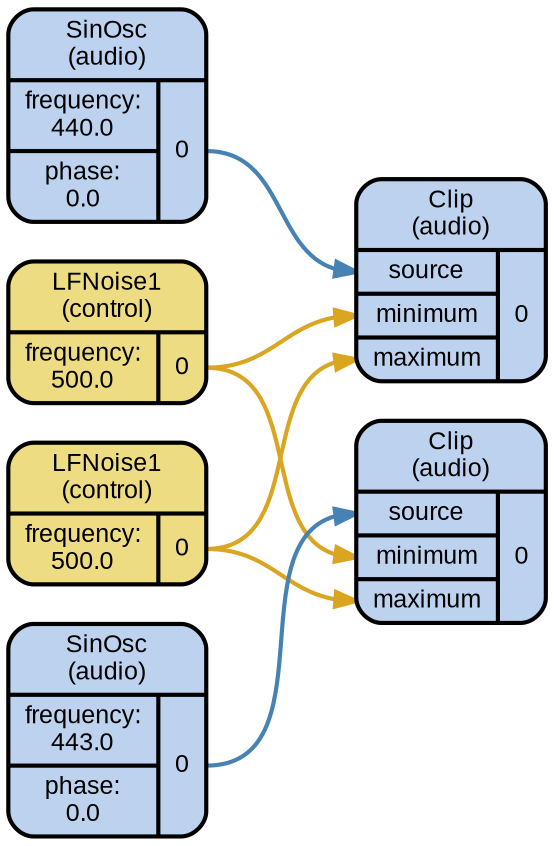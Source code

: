 digraph synthdef_6ec09b274af6f213398a87a26342c4dd {
    graph [bgcolor=transparent,
        color=lightslategrey,
        dpi=72,
        fontname=Arial,
        outputorder=edgesfirst,
        overlap=prism,
        penwidth=2,
        rankdir=LR,
        ranksep=1,
        splines=spline,
        style="dotted, rounded"];
    node [fontname=Arial,
        fontsize=12,
        penwidth=2,
        shape=Mrecord,
        style="filled, rounded"];
    edge [penwidth=2];
    ugen_0 [fillcolor=lightsteelblue2,
        label="<f_0> SinOsc\n(audio) | { { <f_1_0_0> frequency:\n440.0 | <f_1_0_1> phase:\n0.0 } | { <f_1_1_0> 0 } }"];
    ugen_1 [fillcolor=lightgoldenrod2,
        label="<f_0> LFNoise1\n(control) | { { <f_1_0_0> frequency:\n500.0 } | { <f_1_1_0> 0 } }"];
    ugen_2 [fillcolor=lightgoldenrod2,
        label="<f_0> LFNoise1\n(control) | { { <f_1_0_0> frequency:\n500.0 } | { <f_1_1_0> 0 } }"];
    ugen_3 [fillcolor=lightsteelblue2,
        label="<f_0> Clip\n(audio) | { { <f_1_0_0> source | <f_1_0_1> minimum | <f_1_0_2> maximum } | { <f_1_1_0> 0 } }"];
    ugen_4 [fillcolor=lightsteelblue2,
        label="<f_0> SinOsc\n(audio) | { { <f_1_0_0> frequency:\n443.0 | <f_1_0_1> phase:\n0.0 } | { <f_1_1_0> 0 } }"];
    ugen_5 [fillcolor=lightsteelblue2,
        label="<f_0> Clip\n(audio) | { { <f_1_0_0> source | <f_1_0_1> minimum | <f_1_0_2> maximum } | { <f_1_1_0> 0 } }"];
    ugen_0:f_1_1_0:e -> ugen_3:f_1_0_0:w [color=steelblue];
    ugen_1:f_1_1_0:e -> ugen_3:f_1_0_1:w [color=goldenrod];
    ugen_1:f_1_1_0:e -> ugen_5:f_1_0_1:w [color=goldenrod];
    ugen_2:f_1_1_0:e -> ugen_3:f_1_0_2:w [color=goldenrod];
    ugen_2:f_1_1_0:e -> ugen_5:f_1_0_2:w [color=goldenrod];
    ugen_4:f_1_1_0:e -> ugen_5:f_1_0_0:w [color=steelblue];
}